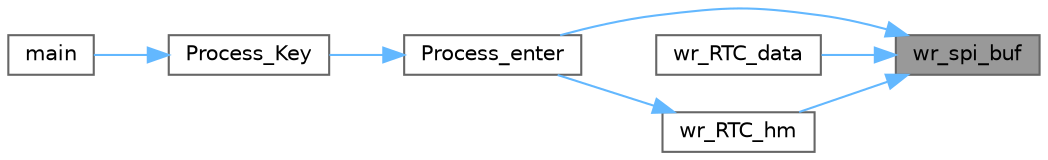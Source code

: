 digraph "wr_spi_buf"
{
 // LATEX_PDF_SIZE
  bgcolor="transparent";
  edge [fontname=Helvetica,fontsize=10,labelfontname=Helvetica,labelfontsize=10];
  node [fontname=Helvetica,fontsize=10,shape=box,height=0.2,width=0.4];
  rankdir="RL";
  Node1 [label="wr_spi_buf",height=0.2,width=0.4,color="gray40", fillcolor="grey60", style="filled", fontcolor="black",tooltip=" "];
  Node1 -> Node2 [dir="back",color="steelblue1",style="solid"];
  Node2 [label="Process_enter",height=0.2,width=0.4,color="grey40", fillcolor="white", style="filled",URL="$_t_o_8c.html#aa4090c936a30b791ad49eff50f9f68e1",tooltip=" "];
  Node2 -> Node3 [dir="back",color="steelblue1",style="solid"];
  Node3 [label="Process_Key",height=0.2,width=0.4,color="grey40", fillcolor="white", style="filled",URL="$_t_o_8c.html#a23d088966967f0ce9c2456835eac1524",tooltip=" "];
  Node3 -> Node4 [dir="back",color="steelblue1",style="solid"];
  Node4 [label="main",height=0.2,width=0.4,color="grey40", fillcolor="white", style="filled",URL="$core_8c.html#a6288eba0f8e8ad3ab1544ad731eb7667",tooltip=" "];
  Node1 -> Node5 [dir="back",color="steelblue1",style="solid"];
  Node5 [label="wr_RTC_data",height=0.2,width=0.4,color="grey40", fillcolor="white", style="filled",URL="$_t_o_8c.html#a57b3e3c3a0302e1cac35ff61550996d5",tooltip=" "];
  Node1 -> Node6 [dir="back",color="steelblue1",style="solid"];
  Node6 [label="wr_RTC_hm",height=0.2,width=0.4,color="grey40", fillcolor="white", style="filled",URL="$_t_o_8c.html#a4ec073d9e5ad99300763fe4427bb3822",tooltip=" "];
  Node6 -> Node2 [dir="back",color="steelblue1",style="solid"];
}
